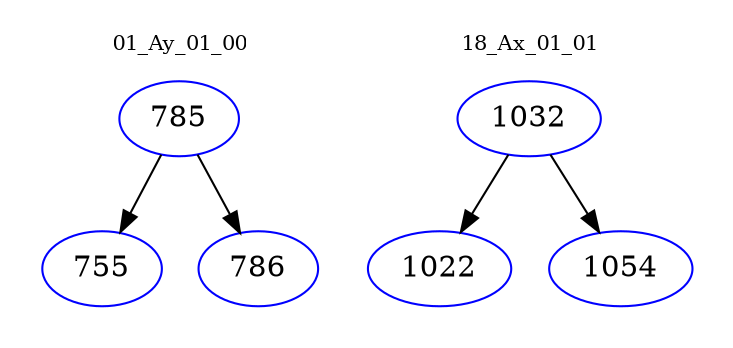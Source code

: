 digraph{
subgraph cluster_0 {
color = white
label = "01_Ay_01_00";
fontsize=10;
T0_785 [label="785", color="blue"]
T0_785 -> T0_755 [color="black"]
T0_755 [label="755", color="blue"]
T0_785 -> T0_786 [color="black"]
T0_786 [label="786", color="blue"]
}
subgraph cluster_1 {
color = white
label = "18_Ax_01_01";
fontsize=10;
T1_1032 [label="1032", color="blue"]
T1_1032 -> T1_1022 [color="black"]
T1_1022 [label="1022", color="blue"]
T1_1032 -> T1_1054 [color="black"]
T1_1054 [label="1054", color="blue"]
}
}
